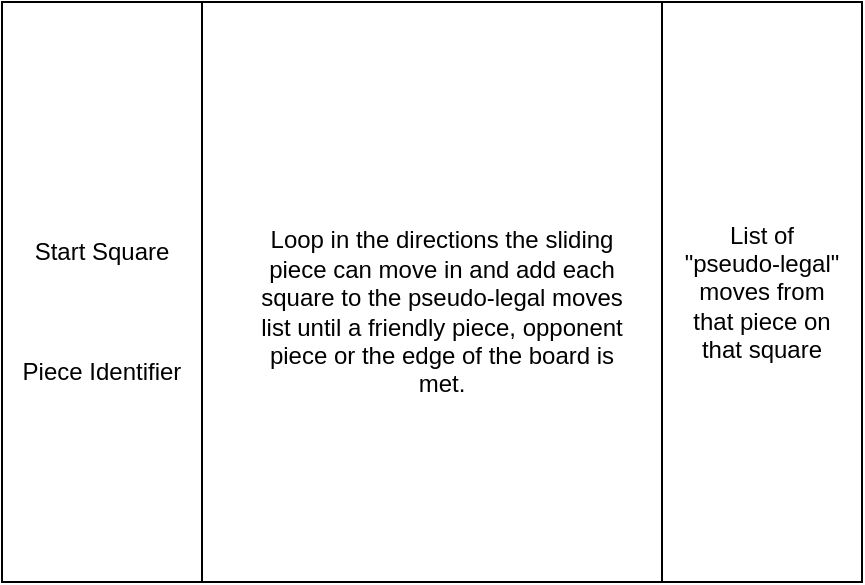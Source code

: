 <mxfile version="24.3.1" type="device">
  <diagram name="Page-1" id="RKMq_b_nqcC3T4ZzO6kq">
    <mxGraphModel dx="1434" dy="776" grid="1" gridSize="10" guides="1" tooltips="1" connect="1" arrows="1" fold="1" page="1" pageScale="1" pageWidth="850" pageHeight="1100" math="0" shadow="0">
      <root>
        <mxCell id="0" />
        <mxCell id="1" parent="0" />
        <mxCell id="vPPtzq15tIIypHX7wmO7-6" value="" style="group" vertex="1" connectable="0" parent="1">
          <mxGeometry x="210" y="230" width="430" height="290" as="geometry" />
        </mxCell>
        <mxCell id="vPPtzq15tIIypHX7wmO7-1" value="" style="shape=process;whiteSpace=wrap;html=1;backgroundOutline=1;size=0.233;" vertex="1" parent="vPPtzq15tIIypHX7wmO7-6">
          <mxGeometry width="430" height="290" as="geometry" />
        </mxCell>
        <mxCell id="vPPtzq15tIIypHX7wmO7-2" value="Start Square" style="text;html=1;align=center;verticalAlign=middle;whiteSpace=wrap;rounded=0;" vertex="1" parent="vPPtzq15tIIypHX7wmO7-6">
          <mxGeometry x="10" y="110" width="80" height="30" as="geometry" />
        </mxCell>
        <mxCell id="vPPtzq15tIIypHX7wmO7-3" value="Piece Identifier" style="text;html=1;align=center;verticalAlign=middle;whiteSpace=wrap;rounded=0;" vertex="1" parent="vPPtzq15tIIypHX7wmO7-6">
          <mxGeometry y="170" width="100" height="30" as="geometry" />
        </mxCell>
        <mxCell id="vPPtzq15tIIypHX7wmO7-4" value="List of &quot;pseudo-legal&quot; moves from that piece on that square" style="text;html=1;align=center;verticalAlign=middle;whiteSpace=wrap;rounded=0;" vertex="1" parent="vPPtzq15tIIypHX7wmO7-6">
          <mxGeometry x="340" y="80" width="80" height="130" as="geometry" />
        </mxCell>
        <mxCell id="vPPtzq15tIIypHX7wmO7-5" value="Loop in the directions the sliding piece can move in and add each square to the pseudo-legal moves list until a friendly piece, opponent piece or the edge of the board is met." style="text;html=1;align=center;verticalAlign=middle;whiteSpace=wrap;rounded=0;" vertex="1" parent="vPPtzq15tIIypHX7wmO7-6">
          <mxGeometry x="120" y="60" width="200" height="190" as="geometry" />
        </mxCell>
      </root>
    </mxGraphModel>
  </diagram>
</mxfile>
